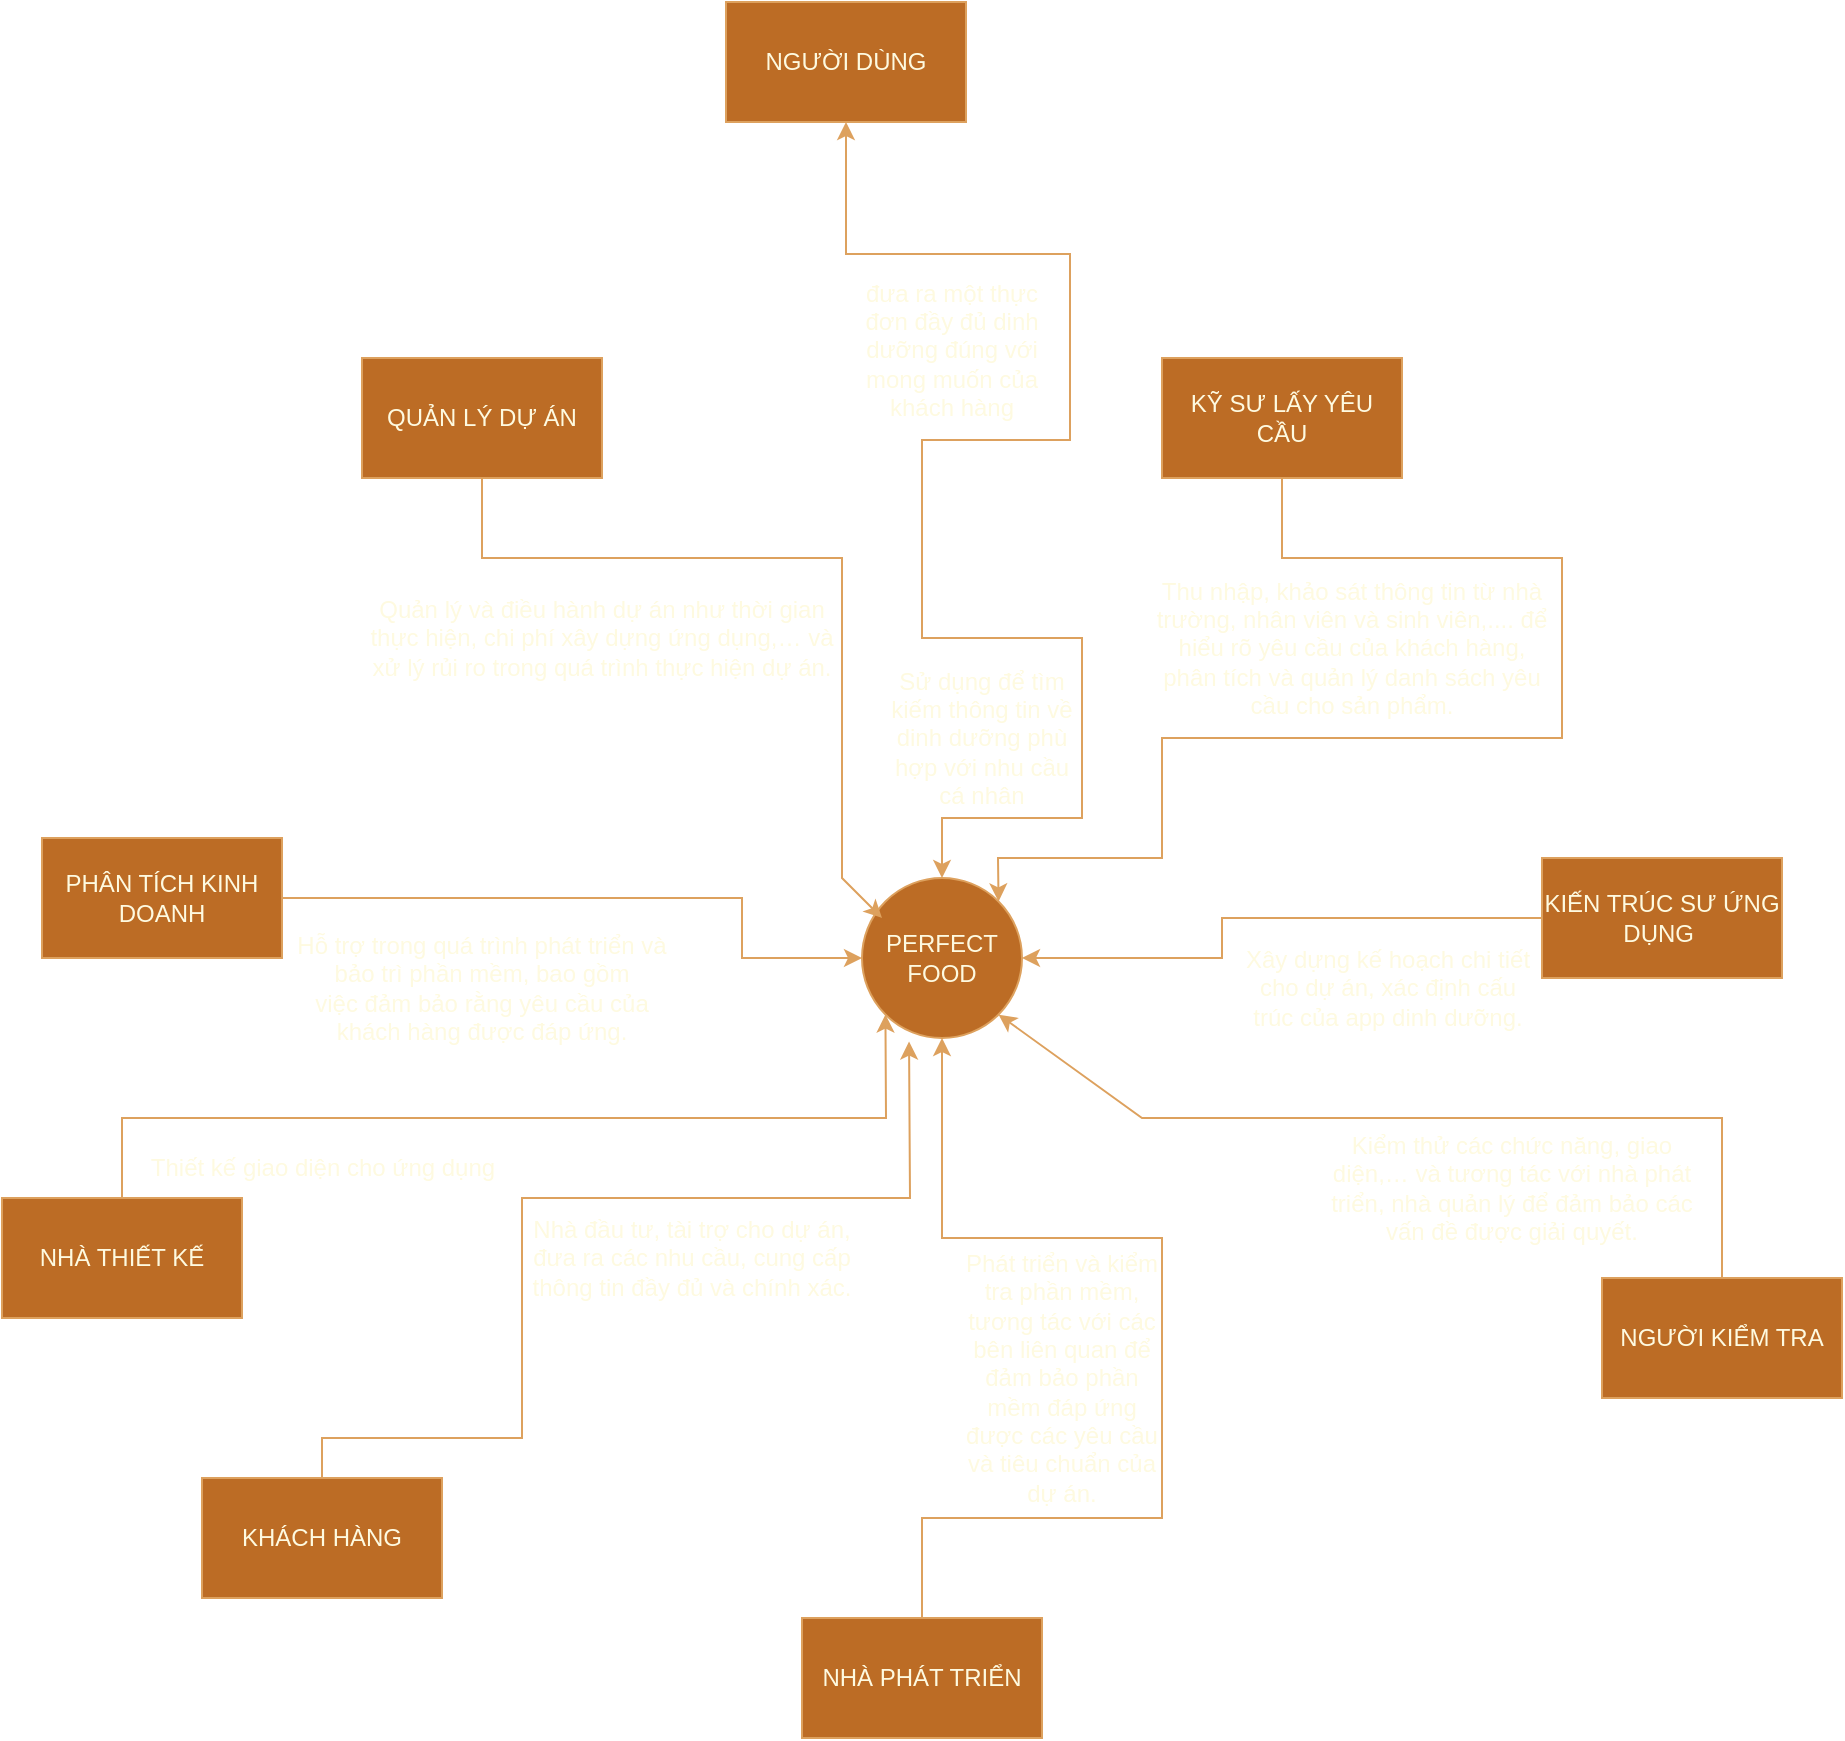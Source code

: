 <mxfile version="21.3.8" type="github">
  <diagram id="C5RBs43oDa-KdzZeNtuy" name="Page-1">
    <mxGraphModel dx="1434" dy="877" grid="0" gridSize="10" guides="1" tooltips="1" connect="1" arrows="1" fold="1" page="0" pageScale="1" pageWidth="827" pageHeight="1169" math="0" shadow="0">
      <root>
        <mxCell id="WIyWlLk6GJQsqaUBKTNV-0" />
        <mxCell id="WIyWlLk6GJQsqaUBKTNV-1" parent="WIyWlLk6GJQsqaUBKTNV-0" />
        <mxCell id="D_KTokHkh2qlt-s1VN9W-0" value="PERFECT FOOD" style="ellipse;whiteSpace=wrap;html=1;aspect=fixed;labelBackgroundColor=none;fillColor=#BC6C25;strokeColor=#DDA15E;fontColor=#FEFAE0;" parent="WIyWlLk6GJQsqaUBKTNV-1" vertex="1">
          <mxGeometry x="250" y="40" width="80" height="80" as="geometry" />
        </mxCell>
        <mxCell id="D_KTokHkh2qlt-s1VN9W-20" value="QUẢN LÝ DỰ ÁN" style="rounded=0;whiteSpace=wrap;html=1;labelBackgroundColor=none;fillColor=#BC6C25;strokeColor=#DDA15E;fontColor=#FEFAE0;" parent="WIyWlLk6GJQsqaUBKTNV-1" vertex="1">
          <mxGeometry y="-220" width="120" height="60" as="geometry" />
        </mxCell>
        <mxCell id="D_KTokHkh2qlt-s1VN9W-21" value="KỸ SƯ LẤY YÊU CẦU" style="rounded=0;whiteSpace=wrap;html=1;labelBackgroundColor=none;fillColor=#BC6C25;strokeColor=#DDA15E;fontColor=#FEFAE0;" parent="WIyWlLk6GJQsqaUBKTNV-1" vertex="1">
          <mxGeometry x="400" y="-220" width="120" height="60" as="geometry" />
        </mxCell>
        <mxCell id="D_KTokHkh2qlt-s1VN9W-22" value="PHÂN TÍCH KINH DOANH" style="rounded=0;whiteSpace=wrap;html=1;labelBackgroundColor=none;fillColor=#BC6C25;strokeColor=#DDA15E;fontColor=#FEFAE0;" parent="WIyWlLk6GJQsqaUBKTNV-1" vertex="1">
          <mxGeometry x="-160" y="20" width="120" height="60" as="geometry" />
        </mxCell>
        <mxCell id="D_KTokHkh2qlt-s1VN9W-23" value="KIẾN TRÚC SƯ ỨNG DỤNG&amp;nbsp;" style="rounded=0;whiteSpace=wrap;html=1;labelBackgroundColor=none;fillColor=#BC6C25;strokeColor=#DDA15E;fontColor=#FEFAE0;" parent="WIyWlLk6GJQsqaUBKTNV-1" vertex="1">
          <mxGeometry x="590" y="30" width="120" height="60" as="geometry" />
        </mxCell>
        <mxCell id="D_KTokHkh2qlt-s1VN9W-24" value="NHÀ THIẾT KẾ" style="rounded=0;whiteSpace=wrap;html=1;labelBackgroundColor=none;fillColor=#BC6C25;strokeColor=#DDA15E;fontColor=#FEFAE0;" parent="WIyWlLk6GJQsqaUBKTNV-1" vertex="1">
          <mxGeometry x="-180" y="200" width="120" height="60" as="geometry" />
        </mxCell>
        <mxCell id="D_KTokHkh2qlt-s1VN9W-25" value="NGƯỜI KIỂM TRA" style="rounded=0;whiteSpace=wrap;html=1;labelBackgroundColor=none;fillColor=#BC6C25;strokeColor=#DDA15E;fontColor=#FEFAE0;" parent="WIyWlLk6GJQsqaUBKTNV-1" vertex="1">
          <mxGeometry x="620" y="240" width="120" height="60" as="geometry" />
        </mxCell>
        <mxCell id="D_KTokHkh2qlt-s1VN9W-26" value="" style="endArrow=classic;html=1;rounded=0;exitX=0.5;exitY=1;exitDx=0;exitDy=0;labelBackgroundColor=none;strokeColor=#DDA15E;fontColor=default;" parent="WIyWlLk6GJQsqaUBKTNV-1" source="D_KTokHkh2qlt-s1VN9W-20" edge="1">
          <mxGeometry width="50" height="50" relative="1" as="geometry">
            <mxPoint x="180" y="70" as="sourcePoint" />
            <mxPoint x="260" y="60" as="targetPoint" />
            <Array as="points">
              <mxPoint x="60" y="-120" />
              <mxPoint x="240" y="-120" />
              <mxPoint x="240" y="-60" />
              <mxPoint x="240" y="40" />
            </Array>
          </mxGeometry>
        </mxCell>
        <mxCell id="D_KTokHkh2qlt-s1VN9W-27" value="Quản lý và điều hành dự án như thời gian thực hiện, chi phí xây dựng ứng dụng,… và xử lý rủi ro trong quá trình thực hiện dự án." style="text;html=1;strokeColor=none;fillColor=none;align=center;verticalAlign=middle;whiteSpace=wrap;rounded=0;labelBackgroundColor=none;fontColor=#FEFAE0;" parent="WIyWlLk6GJQsqaUBKTNV-1" vertex="1">
          <mxGeometry y="-110" width="240" height="60" as="geometry" />
        </mxCell>
        <mxCell id="D_KTokHkh2qlt-s1VN9W-28" value="" style="endArrow=classic;html=1;rounded=0;exitX=0.5;exitY=1;exitDx=0;exitDy=0;entryX=1;entryY=0;entryDx=0;entryDy=0;labelBackgroundColor=none;strokeColor=#DDA15E;fontColor=default;" parent="WIyWlLk6GJQsqaUBKTNV-1" source="D_KTokHkh2qlt-s1VN9W-21" target="D_KTokHkh2qlt-s1VN9W-0" edge="1">
          <mxGeometry width="50" height="50" relative="1" as="geometry">
            <mxPoint x="350" y="30" as="sourcePoint" />
            <mxPoint x="400" y="-20" as="targetPoint" />
            <Array as="points">
              <mxPoint x="460" y="-120" />
              <mxPoint x="600" y="-120" />
              <mxPoint x="600" y="-30" />
              <mxPoint x="400" y="-30" />
              <mxPoint x="400" y="30" />
              <mxPoint x="318" y="30" />
            </Array>
          </mxGeometry>
        </mxCell>
        <mxCell id="D_KTokHkh2qlt-s1VN9W-29" value="Thu nhập, khảo sát thông tin từ nhà trường, nhân viên và sinh viên,.... để hiểu rõ yêu cầu của khách hàng, &lt;br/&gt;phân tích và quản lý danh sách yêu cầu cho sản phẩm." style="text;html=1;strokeColor=none;fillColor=none;align=center;verticalAlign=middle;whiteSpace=wrap;rounded=0;labelBackgroundColor=none;fontColor=#FEFAE0;" parent="WIyWlLk6GJQsqaUBKTNV-1" vertex="1">
          <mxGeometry x="390" y="-90" width="210" height="30" as="geometry" />
        </mxCell>
        <mxCell id="D_KTokHkh2qlt-s1VN9W-30" value="Hỗ trợ trong quá trình phát triển và bảo trì phần mềm, bao gồm&lt;br/&gt;việc đảm bảo rằng yêu cầu của khách hàng được đáp ứng." style="text;html=1;strokeColor=none;fillColor=none;align=center;verticalAlign=middle;whiteSpace=wrap;rounded=0;labelBackgroundColor=none;fontColor=#FEFAE0;" parent="WIyWlLk6GJQsqaUBKTNV-1" vertex="1">
          <mxGeometry x="-40" y="60" width="200" height="70" as="geometry" />
        </mxCell>
        <mxCell id="D_KTokHkh2qlt-s1VN9W-31" value="" style="endArrow=classic;html=1;rounded=0;exitX=1;exitY=0.5;exitDx=0;exitDy=0;entryX=0;entryY=0.5;entryDx=0;entryDy=0;labelBackgroundColor=none;strokeColor=#DDA15E;fontColor=default;" parent="WIyWlLk6GJQsqaUBKTNV-1" source="D_KTokHkh2qlt-s1VN9W-22" target="D_KTokHkh2qlt-s1VN9W-0" edge="1">
          <mxGeometry width="50" height="50" relative="1" as="geometry">
            <mxPoint x="-80" y="120" as="sourcePoint" />
            <mxPoint x="-30" y="70" as="targetPoint" />
            <Array as="points">
              <mxPoint x="130" y="50" />
              <mxPoint x="190" y="50" />
              <mxPoint x="190" y="80" />
            </Array>
          </mxGeometry>
        </mxCell>
        <mxCell id="D_KTokHkh2qlt-s1VN9W-32" value="" style="endArrow=classic;html=1;rounded=0;exitX=0;exitY=0.5;exitDx=0;exitDy=0;entryX=1;entryY=0.5;entryDx=0;entryDy=0;labelBackgroundColor=none;strokeColor=#DDA15E;fontColor=default;" parent="WIyWlLk6GJQsqaUBKTNV-1" source="D_KTokHkh2qlt-s1VN9W-23" target="D_KTokHkh2qlt-s1VN9W-0" edge="1">
          <mxGeometry width="50" height="50" relative="1" as="geometry">
            <mxPoint x="470" y="120" as="sourcePoint" />
            <mxPoint x="360" y="130" as="targetPoint" />
            <Array as="points">
              <mxPoint x="430" y="60" />
              <mxPoint x="430" y="80" />
              <mxPoint x="400" y="80" />
            </Array>
          </mxGeometry>
        </mxCell>
        <mxCell id="D_KTokHkh2qlt-s1VN9W-33" value="Xây dựng kế hoạch chi tiết cho dự án, xác định cấu trúc của app dinh dưỡng." style="text;html=1;strokeColor=none;fillColor=none;align=center;verticalAlign=middle;whiteSpace=wrap;rounded=0;labelBackgroundColor=none;fontColor=#FEFAE0;" parent="WIyWlLk6GJQsqaUBKTNV-1" vertex="1">
          <mxGeometry x="440" y="80" width="146" height="30" as="geometry" />
        </mxCell>
        <mxCell id="D_KTokHkh2qlt-s1VN9W-35" style="edgeStyle=orthogonalEdgeStyle;rounded=0;orthogonalLoop=1;jettySize=auto;html=1;exitX=0.5;exitY=1;exitDx=0;exitDy=0;labelBackgroundColor=none;strokeColor=#DDA15E;fontColor=default;" parent="WIyWlLk6GJQsqaUBKTNV-1" source="D_KTokHkh2qlt-s1VN9W-33" target="D_KTokHkh2qlt-s1VN9W-33" edge="1">
          <mxGeometry relative="1" as="geometry" />
        </mxCell>
        <mxCell id="D_KTokHkh2qlt-s1VN9W-36" value="NHÀ PHÁT TRIỂN" style="rounded=0;whiteSpace=wrap;html=1;labelBackgroundColor=none;fillColor=#BC6C25;strokeColor=#DDA15E;fontColor=#FEFAE0;" parent="WIyWlLk6GJQsqaUBKTNV-1" vertex="1">
          <mxGeometry x="220" y="410" width="120" height="60" as="geometry" />
        </mxCell>
        <mxCell id="D_KTokHkh2qlt-s1VN9W-38" value="" style="endArrow=classic;html=1;rounded=0;exitX=0.5;exitY=0;exitDx=0;exitDy=0;entryX=0;entryY=1;entryDx=0;entryDy=0;labelBackgroundColor=none;strokeColor=#DDA15E;fontColor=default;" parent="WIyWlLk6GJQsqaUBKTNV-1" source="D_KTokHkh2qlt-s1VN9W-24" target="D_KTokHkh2qlt-s1VN9W-0" edge="1">
          <mxGeometry width="50" height="50" relative="1" as="geometry">
            <mxPoint x="30" y="230" as="sourcePoint" />
            <mxPoint x="80" y="180" as="targetPoint" />
            <Array as="points">
              <mxPoint x="-120" y="160" />
              <mxPoint x="80" y="160" />
              <mxPoint x="262" y="160" />
            </Array>
          </mxGeometry>
        </mxCell>
        <mxCell id="D_KTokHkh2qlt-s1VN9W-39" value="Thiết kế giao diện cho ứng dụng" style="text;html=1;align=center;verticalAlign=middle;resizable=0;points=[];autosize=1;strokeColor=none;fillColor=none;labelBackgroundColor=none;fontColor=#FEFAE0;" parent="WIyWlLk6GJQsqaUBKTNV-1" vertex="1">
          <mxGeometry x="-120" y="170" width="200" height="30" as="geometry" />
        </mxCell>
        <mxCell id="D_KTokHkh2qlt-s1VN9W-40" value="" style="endArrow=classic;html=1;rounded=0;entryX=1;entryY=1;entryDx=0;entryDy=0;exitX=0.5;exitY=0;exitDx=0;exitDy=0;labelBackgroundColor=none;strokeColor=#DDA15E;fontColor=default;" parent="WIyWlLk6GJQsqaUBKTNV-1" source="D_KTokHkh2qlt-s1VN9W-25" target="D_KTokHkh2qlt-s1VN9W-0" edge="1">
          <mxGeometry width="50" height="50" relative="1" as="geometry">
            <mxPoint x="340" y="190" as="sourcePoint" />
            <mxPoint x="400" y="170" as="targetPoint" />
            <Array as="points">
              <mxPoint x="680" y="160" />
              <mxPoint x="390" y="160" />
            </Array>
          </mxGeometry>
        </mxCell>
        <mxCell id="D_KTokHkh2qlt-s1VN9W-42" value="Kiểm thử các chức năng, giao diện,… và tương tác với nhà phát triển, nhà quản lý để đảm bảo các vấn đề được giải quyết." style="text;html=1;strokeColor=none;fillColor=none;align=center;verticalAlign=middle;whiteSpace=wrap;rounded=0;labelBackgroundColor=none;fontColor=#FEFAE0;" parent="WIyWlLk6GJQsqaUBKTNV-1" vertex="1">
          <mxGeometry x="480" y="180" width="190" height="30" as="geometry" />
        </mxCell>
        <mxCell id="D_KTokHkh2qlt-s1VN9W-43" value="" style="endArrow=classic;html=1;rounded=0;entryX=0.5;entryY=1;entryDx=0;entryDy=0;exitX=0.5;exitY=0;exitDx=0;exitDy=0;labelBackgroundColor=none;strokeColor=#DDA15E;fontColor=default;" parent="WIyWlLk6GJQsqaUBKTNV-1" source="D_KTokHkh2qlt-s1VN9W-36" target="D_KTokHkh2qlt-s1VN9W-0" edge="1">
          <mxGeometry width="50" height="50" relative="1" as="geometry">
            <mxPoint x="280" y="250" as="sourcePoint" />
            <mxPoint x="330" y="200" as="targetPoint" />
            <Array as="points">
              <mxPoint x="280" y="360" />
              <mxPoint x="400" y="360" />
              <mxPoint x="400" y="310" />
              <mxPoint x="400" y="220" />
              <mxPoint x="290" y="220" />
            </Array>
          </mxGeometry>
        </mxCell>
        <mxCell id="D_KTokHkh2qlt-s1VN9W-44" value="Phát triển và kiểm tra phần mềm, tương tác với các bên liên quan để &lt;br/&gt;đảm bảo phần mềm đáp ứng được các yêu cầu và tiêu chuẩn của dự án." style="text;html=1;strokeColor=none;fillColor=none;align=center;verticalAlign=middle;whiteSpace=wrap;rounded=0;labelBackgroundColor=none;fontColor=#FEFAE0;" parent="WIyWlLk6GJQsqaUBKTNV-1" vertex="1">
          <mxGeometry x="300" y="280" width="100" height="20" as="geometry" />
        </mxCell>
        <mxCell id="D_KTokHkh2qlt-s1VN9W-46" value="KHÁCH HÀNG" style="rounded=0;whiteSpace=wrap;html=1;labelBackgroundColor=none;fillColor=#BC6C25;strokeColor=#DDA15E;fontColor=#FEFAE0;" parent="WIyWlLk6GJQsqaUBKTNV-1" vertex="1">
          <mxGeometry x="-80" y="340" width="120" height="60" as="geometry" />
        </mxCell>
        <mxCell id="D_KTokHkh2qlt-s1VN9W-47" value="" style="endArrow=classic;html=1;rounded=0;exitX=0.5;exitY=0;exitDx=0;exitDy=0;entryX=0.294;entryY=1.022;entryDx=0;entryDy=0;entryPerimeter=0;labelBackgroundColor=none;strokeColor=#DDA15E;fontColor=default;" parent="WIyWlLk6GJQsqaUBKTNV-1" source="D_KTokHkh2qlt-s1VN9W-46" target="D_KTokHkh2qlt-s1VN9W-0" edge="1">
          <mxGeometry width="50" height="50" relative="1" as="geometry">
            <mxPoint x="40" y="320" as="sourcePoint" />
            <mxPoint x="90" y="270" as="targetPoint" />
            <Array as="points">
              <mxPoint x="-20" y="320" />
              <mxPoint x="80" y="320" />
              <mxPoint x="80" y="200" />
              <mxPoint x="274" y="200" />
            </Array>
          </mxGeometry>
        </mxCell>
        <mxCell id="D_KTokHkh2qlt-s1VN9W-48" value="Nhà đầu tư, tài trợ cho dự án, đưa ra các nhu cầu, cung cấp thông tin đầy đủ và chính xác." style="text;html=1;strokeColor=none;fillColor=none;align=center;verticalAlign=middle;whiteSpace=wrap;rounded=0;labelBackgroundColor=none;fontColor=#FEFAE0;" parent="WIyWlLk6GJQsqaUBKTNV-1" vertex="1">
          <mxGeometry x="80" y="215" width="170" height="30" as="geometry" />
        </mxCell>
        <mxCell id="D_KTokHkh2qlt-s1VN9W-50" value="NGƯỜI DÙNG" style="rounded=0;whiteSpace=wrap;html=1;labelBackgroundColor=none;fillColor=#BC6C25;strokeColor=#DDA15E;fontColor=#FEFAE0;" parent="WIyWlLk6GJQsqaUBKTNV-1" vertex="1">
          <mxGeometry x="182" y="-398" width="120" height="60" as="geometry" />
        </mxCell>
        <mxCell id="D_KTokHkh2qlt-s1VN9W-51" value="" style="endArrow=classic;startArrow=classic;html=1;rounded=0;entryX=0.5;entryY=1;entryDx=0;entryDy=0;exitX=0.5;exitY=0;exitDx=0;exitDy=0;labelBackgroundColor=none;strokeColor=#DDA15E;fontColor=default;" parent="WIyWlLk6GJQsqaUBKTNV-1" source="D_KTokHkh2qlt-s1VN9W-0" target="D_KTokHkh2qlt-s1VN9W-50" edge="1">
          <mxGeometry width="50" height="50" relative="1" as="geometry">
            <mxPoint x="270" y="-120" as="sourcePoint" />
            <mxPoint x="320" y="-170" as="targetPoint" />
            <Array as="points">
              <mxPoint x="290" y="10" />
              <mxPoint x="360" y="10" />
              <mxPoint x="360" y="-80" />
              <mxPoint x="280" y="-80" />
              <mxPoint x="280" y="-120" />
              <mxPoint x="280" y="-179" />
              <mxPoint x="354" y="-179" />
              <mxPoint x="354" y="-272" />
              <mxPoint x="242" y="-272" />
            </Array>
          </mxGeometry>
        </mxCell>
        <mxCell id="D_KTokHkh2qlt-s1VN9W-52" value="đưa ra một thực đơn đầy đủ dinh dưỡng đúng với mong muốn của khách hàng" style="text;html=1;strokeColor=none;fillColor=none;align=center;verticalAlign=middle;whiteSpace=wrap;rounded=0;labelBackgroundColor=none;fontColor=#FEFAE0;" parent="WIyWlLk6GJQsqaUBKTNV-1" vertex="1">
          <mxGeometry x="240" y="-254" width="110" height="60" as="geometry" />
        </mxCell>
        <mxCell id="D_KTokHkh2qlt-s1VN9W-53" value="Sử dụng để tìm kiếm thông tin về dinh dưỡng phù hợp với nhu cầu cá nhân" style="text;html=1;strokeColor=none;fillColor=none;align=center;verticalAlign=middle;whiteSpace=wrap;rounded=0;labelBackgroundColor=none;fontColor=#FEFAE0;" parent="WIyWlLk6GJQsqaUBKTNV-1" vertex="1">
          <mxGeometry x="260" y="-60" width="100" height="60" as="geometry" />
        </mxCell>
      </root>
    </mxGraphModel>
  </diagram>
</mxfile>
